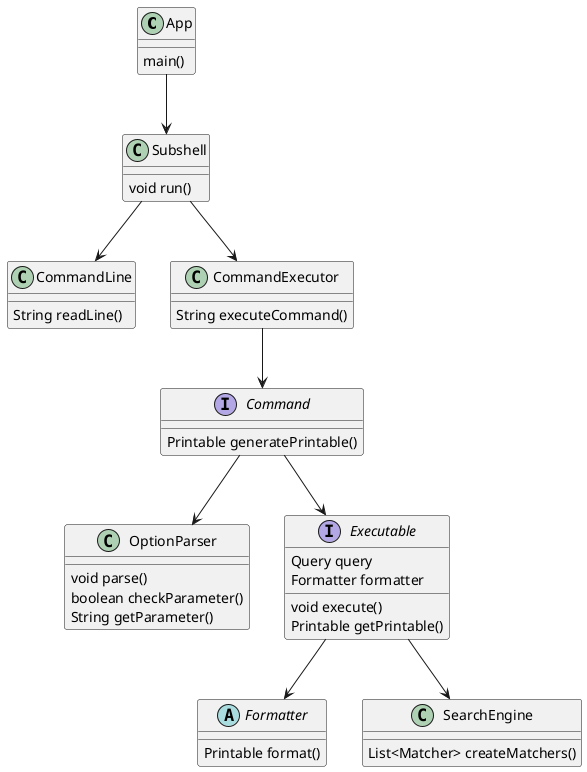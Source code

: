 @startuml

class App {
  main()
}

class Subshell {
  void run()
}

class CommandLine {
  String readLine()
}

class CommandExecutor {
  String executeCommand()
}

interface Command {
  Printable generatePrintable()
}

class OptionParser {
  void parse()
  boolean checkParameter()
  String getParameter()
}

interface Executable {
  Query query
  Formatter formatter
  void execute()
  Printable getPrintable()
}

abstract class Formatter {
  Printable format()
}

class SearchEngine {
  List<Matcher> createMatchers()
}

App --> Subshell
Subshell --> CommandLine
Subshell --> CommandExecutor
CommandExecutor --> Command
Command --> OptionParser
Command --> Executable
Executable --> SearchEngine
Executable --> Formatter

@enduml